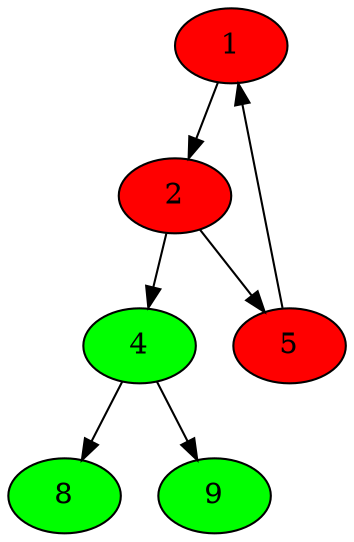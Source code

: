 digraph G {
  1 -> 2;
  2 -> 4; 2 -> 5
  4 -> 8; 4 -> 9
  5 -> 1;
  1,2 , 5 [style=filled,fillcolor="red"];
  8,9,4 [style=filled,fillcolor="green"];
}
